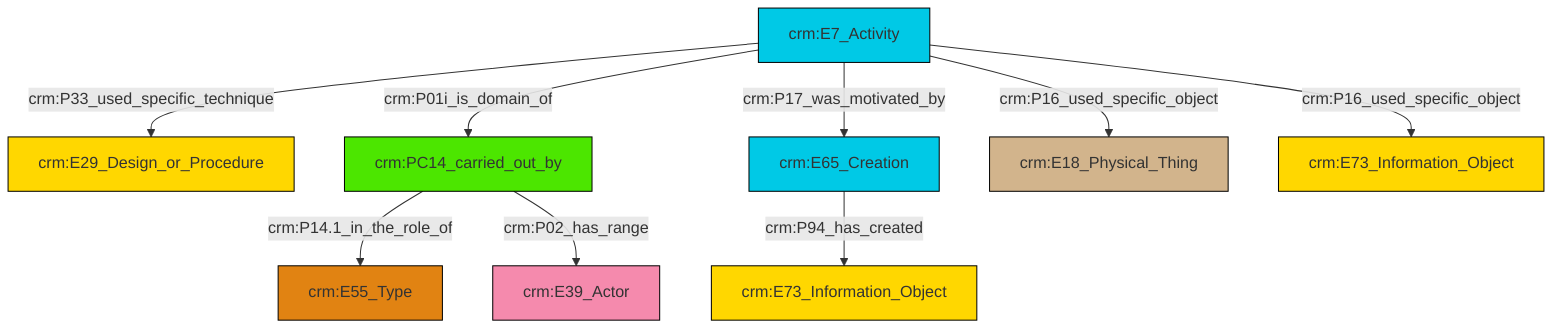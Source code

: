 graph TD
classDef Literal fill:#f2f2f2,stroke:#000000;
classDef CRM_Entity fill:#FFFFFF,stroke:#000000;
classDef Temporal_Entity fill:#00C9E6, stroke:#000000;
classDef Type fill:#E18312, stroke:#000000;
classDef Time-Span fill:#2C9C91, stroke:#000000;
classDef Appellation fill:#FFEB7F, stroke:#000000;
classDef Place fill:#008836, stroke:#000000;
classDef Persistent_Item fill:#B266B2, stroke:#000000;
classDef Conceptual_Object fill:#FFD700, stroke:#000000;
classDef Physical_Thing fill:#D2B48C, stroke:#000000;
classDef Actor fill:#f58aad, stroke:#000000;
classDef PC_Classes fill:#4ce600, stroke:#000000;
classDef Multi fill:#cccccc,stroke:#000000;

2["crm:E65_Creation"]:::Temporal_Entity -->|crm:P94_has_created| 3["crm:E73_Information_Object"]:::Conceptual_Object
4["crm:E7_Activity"]:::Temporal_Entity -->|crm:P01i_is_domain_of| 5["crm:PC14_carried_out_by"]:::PC_Classes
4["crm:E7_Activity"]:::Temporal_Entity -->|crm:P17_was_motivated_by| 2["crm:E65_Creation"]:::Temporal_Entity
5["crm:PC14_carried_out_by"]:::PC_Classes -->|crm:P14.1_in_the_role_of| 6["crm:E55_Type"]:::Type
5["crm:PC14_carried_out_by"]:::PC_Classes -->|crm:P02_has_range| 8["crm:E39_Actor"]:::Actor
4["crm:E7_Activity"]:::Temporal_Entity -->|crm:P16_used_specific_object| 10["crm:E18_Physical_Thing"]:::Physical_Thing
4["crm:E7_Activity"]:::Temporal_Entity -->|crm:P16_used_specific_object| 14["crm:E73_Information_Object"]:::Conceptual_Object
4["crm:E7_Activity"]:::Temporal_Entity -->|crm:P33_used_specific_technique| 0["crm:E29_Design_or_Procedure"]:::Conceptual_Object